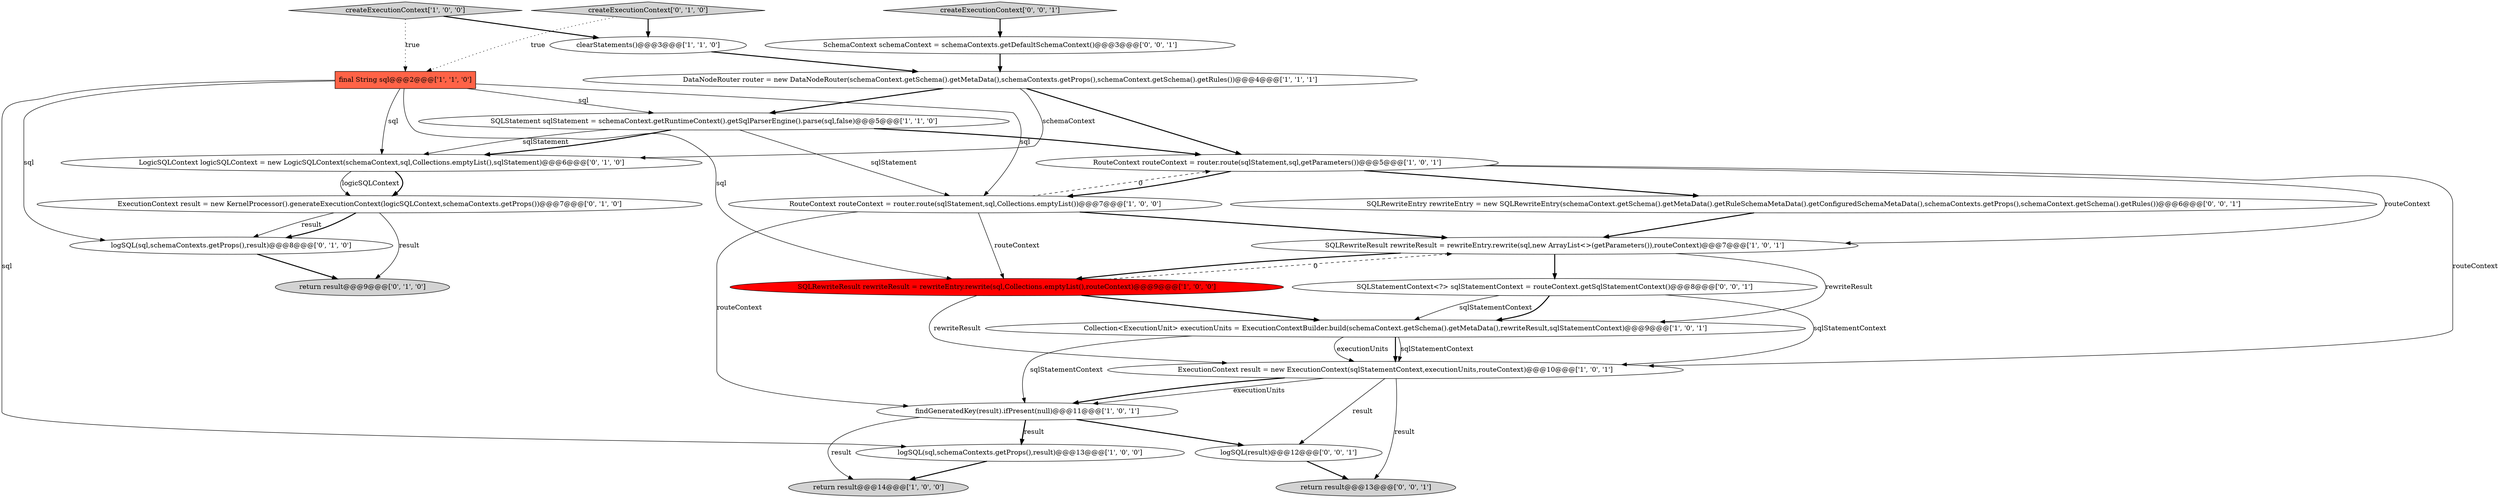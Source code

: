 digraph {
11 [style = filled, label = "DataNodeRouter router = new DataNodeRouter(schemaContext.getSchema().getMetaData(),schemaContexts.getProps(),schemaContext.getSchema().getRules())@@@4@@@['1', '1', '1']", fillcolor = white, shape = ellipse image = "AAA0AAABBB1BBB"];
18 [style = filled, label = "logSQL(sql,schemaContexts.getProps(),result)@@@8@@@['0', '1', '0']", fillcolor = white, shape = ellipse image = "AAA0AAABBB2BBB"];
13 [style = filled, label = "return result@@@14@@@['1', '0', '0']", fillcolor = lightgray, shape = ellipse image = "AAA0AAABBB1BBB"];
6 [style = filled, label = "createExecutionContext['1', '0', '0']", fillcolor = lightgray, shape = diamond image = "AAA0AAABBB1BBB"];
0 [style = filled, label = "findGeneratedKey(result).ifPresent(null)@@@11@@@['1', '0', '1']", fillcolor = white, shape = ellipse image = "AAA0AAABBB1BBB"];
21 [style = filled, label = "SQLRewriteEntry rewriteEntry = new SQLRewriteEntry(schemaContext.getSchema().getMetaData().getRuleSchemaMetaData().getConfiguredSchemaMetaData(),schemaContexts.getProps(),schemaContext.getSchema().getRules())@@@6@@@['0', '0', '1']", fillcolor = white, shape = ellipse image = "AAA0AAABBB3BBB"];
15 [style = filled, label = "return result@@@9@@@['0', '1', '0']", fillcolor = lightgray, shape = ellipse image = "AAA0AAABBB2BBB"];
3 [style = filled, label = "Collection<ExecutionUnit> executionUnits = ExecutionContextBuilder.build(schemaContext.getSchema().getMetaData(),rewriteResult,sqlStatementContext)@@@9@@@['1', '0', '1']", fillcolor = white, shape = ellipse image = "AAA0AAABBB1BBB"];
12 [style = filled, label = "logSQL(sql,schemaContexts.getProps(),result)@@@13@@@['1', '0', '0']", fillcolor = white, shape = ellipse image = "AAA0AAABBB1BBB"];
16 [style = filled, label = "createExecutionContext['0', '1', '0']", fillcolor = lightgray, shape = diamond image = "AAA0AAABBB2BBB"];
5 [style = filled, label = "clearStatements()@@@3@@@['1', '1', '0']", fillcolor = white, shape = ellipse image = "AAA0AAABBB1BBB"];
9 [style = filled, label = "SQLRewriteResult rewriteResult = rewriteEntry.rewrite(sql,Collections.emptyList(),routeContext)@@@9@@@['1', '0', '0']", fillcolor = red, shape = ellipse image = "AAA1AAABBB1BBB"];
24 [style = filled, label = "createExecutionContext['0', '0', '1']", fillcolor = lightgray, shape = diamond image = "AAA0AAABBB3BBB"];
8 [style = filled, label = "RouteContext routeContext = router.route(sqlStatement,sql,getParameters())@@@5@@@['1', '0', '1']", fillcolor = white, shape = ellipse image = "AAA0AAABBB1BBB"];
17 [style = filled, label = "LogicSQLContext logicSQLContext = new LogicSQLContext(schemaContext,sql,Collections.emptyList(),sqlStatement)@@@6@@@['0', '1', '0']", fillcolor = white, shape = ellipse image = "AAA0AAABBB2BBB"];
10 [style = filled, label = "SQLRewriteResult rewriteResult = rewriteEntry.rewrite(sql,new ArrayList<>(getParameters()),routeContext)@@@7@@@['1', '0', '1']", fillcolor = white, shape = ellipse image = "AAA0AAABBB1BBB"];
4 [style = filled, label = "RouteContext routeContext = router.route(sqlStatement,sql,Collections.emptyList())@@@7@@@['1', '0', '0']", fillcolor = white, shape = ellipse image = "AAA0AAABBB1BBB"];
2 [style = filled, label = "SQLStatement sqlStatement = schemaContext.getRuntimeContext().getSqlParserEngine().parse(sql,false)@@@5@@@['1', '1', '0']", fillcolor = white, shape = ellipse image = "AAA0AAABBB1BBB"];
22 [style = filled, label = "logSQL(result)@@@12@@@['0', '0', '1']", fillcolor = white, shape = ellipse image = "AAA0AAABBB3BBB"];
23 [style = filled, label = "SchemaContext schemaContext = schemaContexts.getDefaultSchemaContext()@@@3@@@['0', '0', '1']", fillcolor = white, shape = ellipse image = "AAA0AAABBB3BBB"];
20 [style = filled, label = "return result@@@13@@@['0', '0', '1']", fillcolor = lightgray, shape = ellipse image = "AAA0AAABBB3BBB"];
1 [style = filled, label = "final String sql@@@2@@@['1', '1', '0']", fillcolor = tomato, shape = box image = "AAA0AAABBB1BBB"];
19 [style = filled, label = "SQLStatementContext<?> sqlStatementContext = routeContext.getSqlStatementContext()@@@8@@@['0', '0', '1']", fillcolor = white, shape = ellipse image = "AAA0AAABBB3BBB"];
7 [style = filled, label = "ExecutionContext result = new ExecutionContext(sqlStatementContext,executionUnits,routeContext)@@@10@@@['1', '0', '1']", fillcolor = white, shape = ellipse image = "AAA0AAABBB1BBB"];
14 [style = filled, label = "ExecutionContext result = new KernelProcessor().generateExecutionContext(logicSQLContext,schemaContexts.getProps())@@@7@@@['0', '1', '0']", fillcolor = white, shape = ellipse image = "AAA0AAABBB2BBB"];
8->10 [style = solid, label="routeContext"];
2->17 [style = bold, label=""];
4->0 [style = solid, label="routeContext"];
4->10 [style = bold, label=""];
21->10 [style = bold, label=""];
10->3 [style = solid, label="rewriteResult"];
19->3 [style = solid, label="sqlStatementContext"];
9->10 [style = dashed, label="0"];
1->17 [style = solid, label="sql"];
7->0 [style = solid, label="executionUnits"];
19->7 [style = solid, label="sqlStatementContext"];
14->15 [style = solid, label="result"];
0->13 [style = solid, label="result"];
10->19 [style = bold, label=""];
0->12 [style = bold, label=""];
2->17 [style = solid, label="sqlStatement"];
18->15 [style = bold, label=""];
3->7 [style = solid, label="sqlStatementContext"];
6->1 [style = dotted, label="true"];
14->18 [style = solid, label="result"];
7->0 [style = bold, label=""];
4->9 [style = solid, label="routeContext"];
1->9 [style = solid, label="sql"];
8->7 [style = solid, label="routeContext"];
11->2 [style = bold, label=""];
1->12 [style = solid, label="sql"];
3->7 [style = solid, label="executionUnits"];
1->18 [style = solid, label="sql"];
12->13 [style = bold, label=""];
6->5 [style = bold, label=""];
2->4 [style = solid, label="sqlStatement"];
22->20 [style = bold, label=""];
3->7 [style = bold, label=""];
16->1 [style = dotted, label="true"];
17->14 [style = bold, label=""];
7->20 [style = solid, label="result"];
11->17 [style = solid, label="schemaContext"];
0->22 [style = bold, label=""];
4->8 [style = dashed, label="0"];
0->12 [style = solid, label="result"];
17->14 [style = solid, label="logicSQLContext"];
16->5 [style = bold, label=""];
8->21 [style = bold, label=""];
9->3 [style = bold, label=""];
3->0 [style = solid, label="sqlStatementContext"];
11->8 [style = bold, label=""];
14->18 [style = bold, label=""];
1->2 [style = solid, label="sql"];
5->11 [style = bold, label=""];
7->22 [style = solid, label="result"];
10->9 [style = bold, label=""];
1->4 [style = solid, label="sql"];
8->4 [style = bold, label=""];
23->11 [style = bold, label=""];
19->3 [style = bold, label=""];
2->8 [style = bold, label=""];
24->23 [style = bold, label=""];
9->7 [style = solid, label="rewriteResult"];
}
